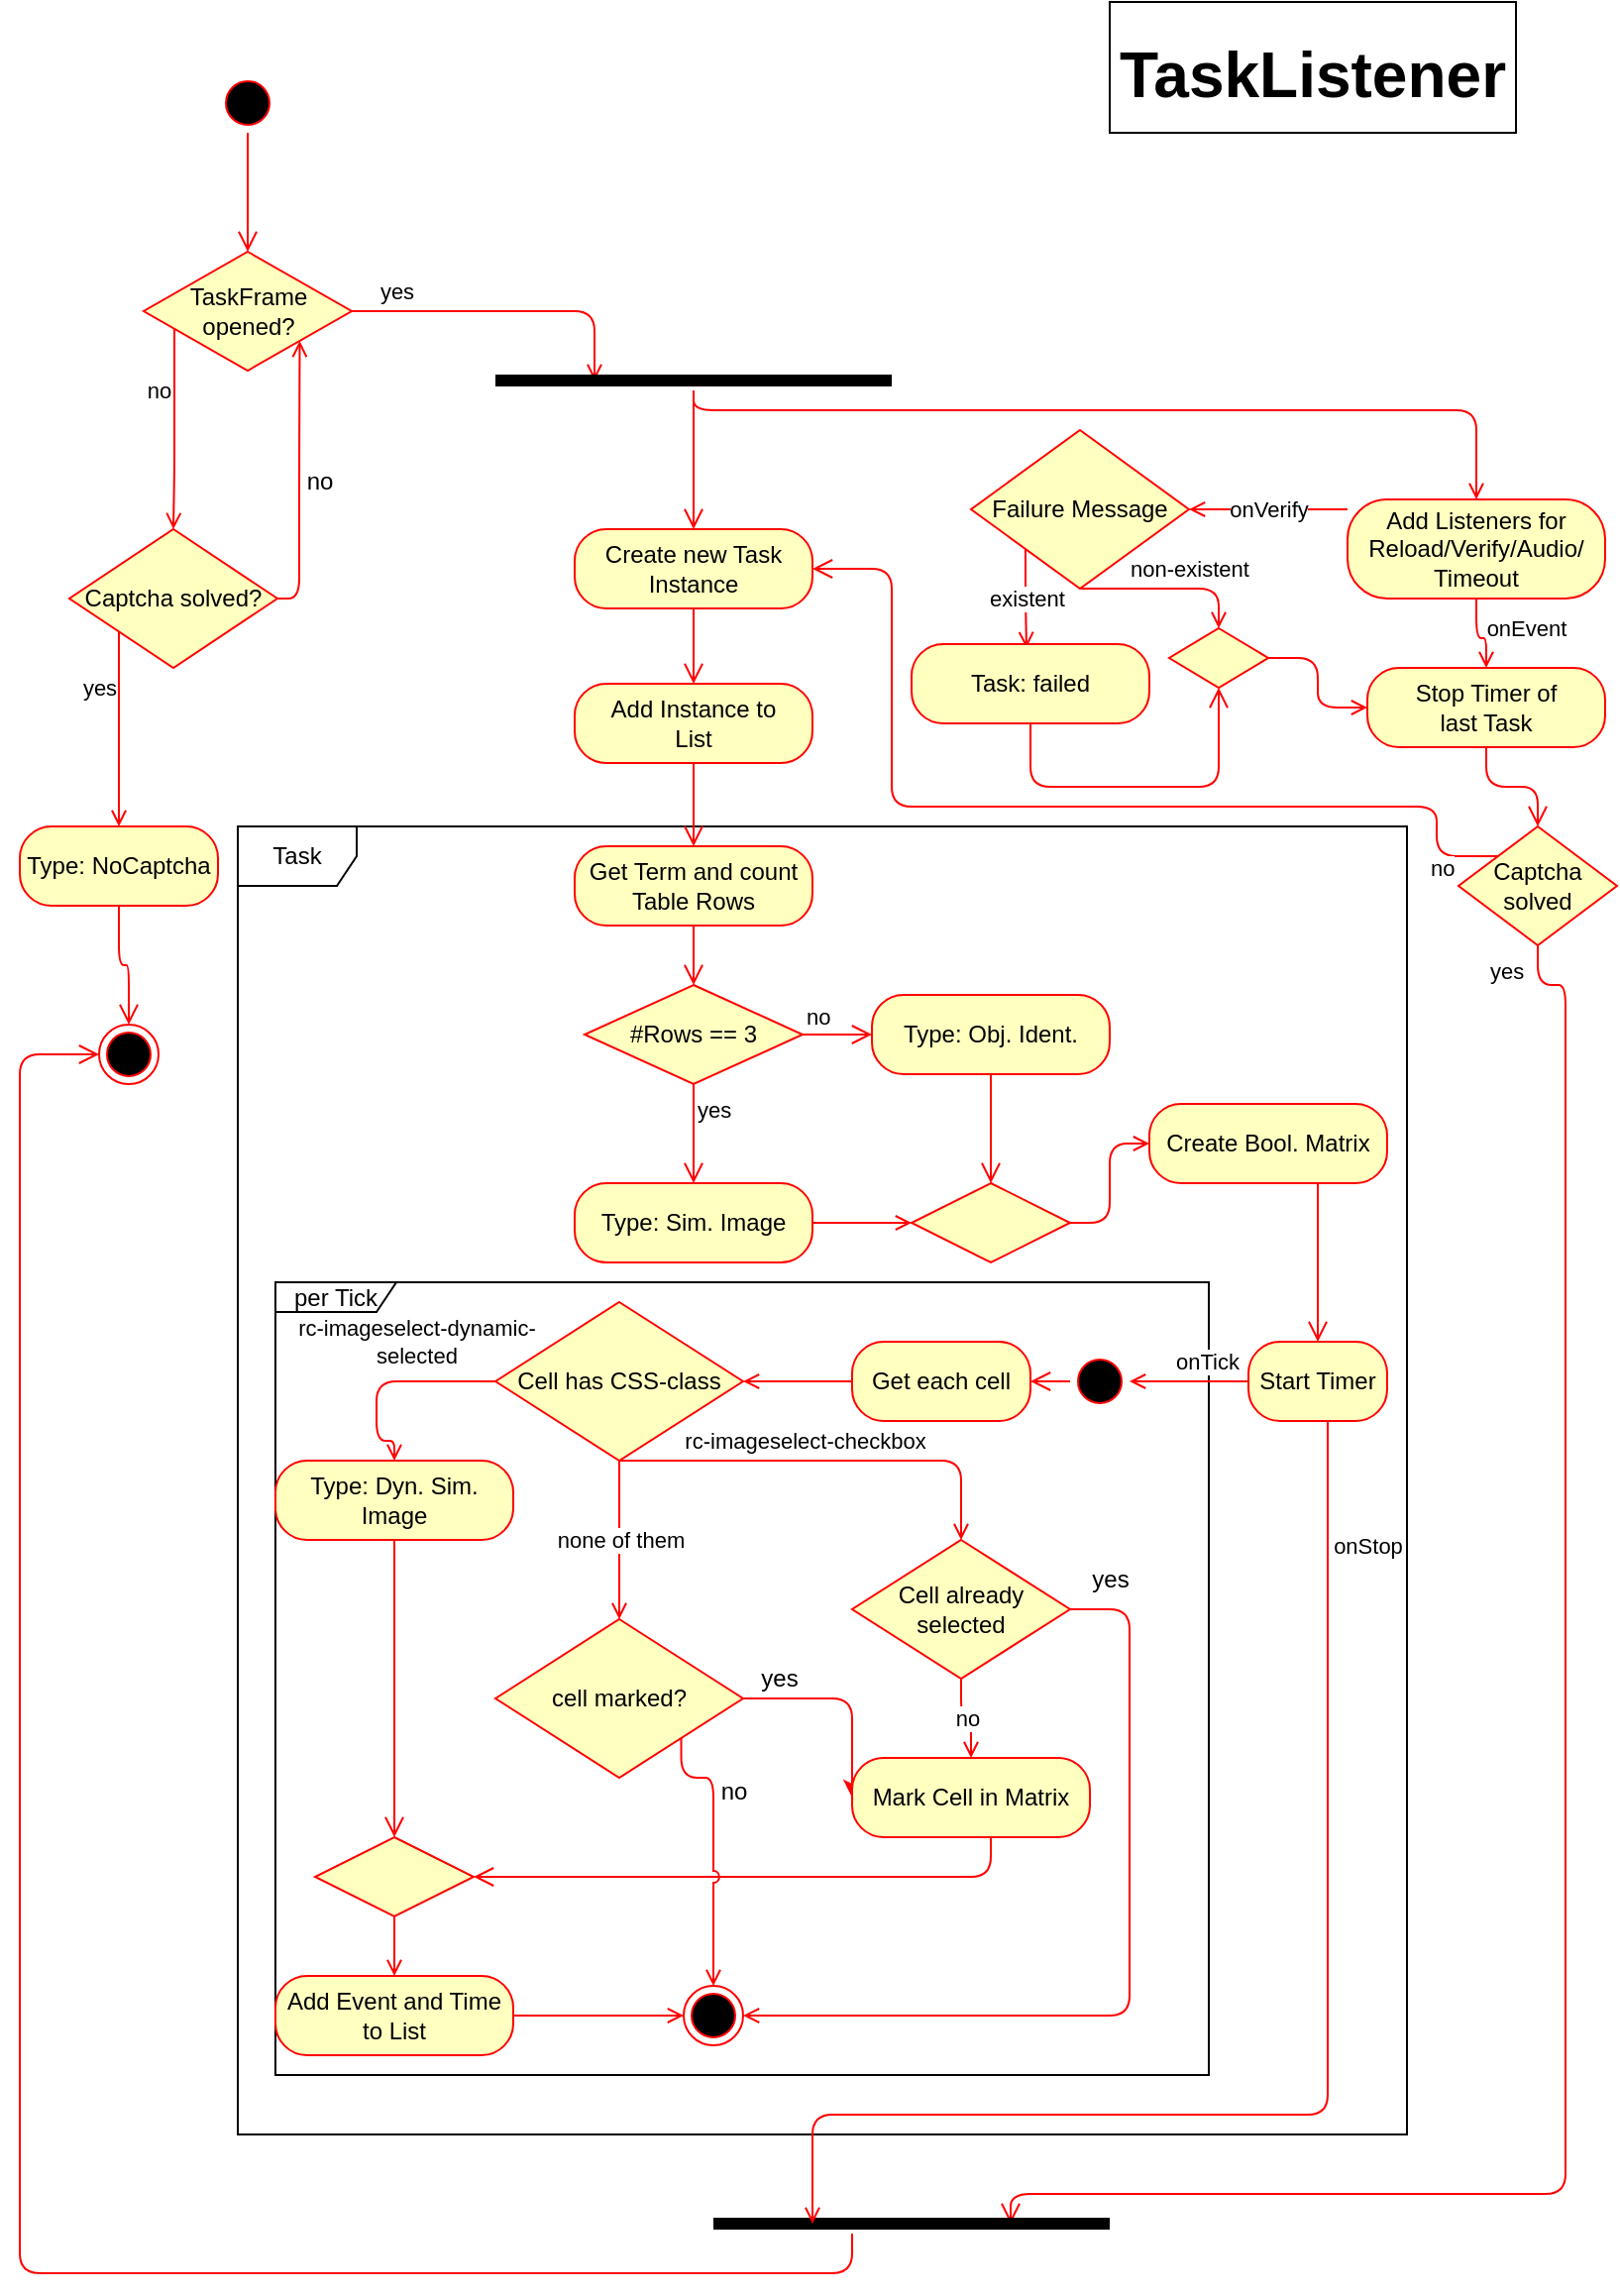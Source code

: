 <mxfile version="13.0.1" type="device"><diagram id="C5RBs43oDa-KdzZeNtuy" name="Page-1"><mxGraphModel dx="862" dy="509" grid="1" gridSize="10" guides="1" tooltips="1" connect="1" arrows="1" fold="1" page="1" pageScale="1" pageWidth="827" pageHeight="1169" math="0" shadow="0"><root><mxCell id="WIyWlLk6GJQsqaUBKTNV-0"/><mxCell id="WIyWlLk6GJQsqaUBKTNV-1" parent="WIyWlLk6GJQsqaUBKTNV-0"/><mxCell id="_MNQHU16KhwOSAVHGMOq-171" value="Task" style="shape=umlFrame;whiteSpace=wrap;html=1;" parent="WIyWlLk6GJQsqaUBKTNV-1" vertex="1"><mxGeometry x="130" y="420" width="590" height="660" as="geometry"/></mxCell><mxCell id="_MNQHU16KhwOSAVHGMOq-159" value="per Tick" style="shape=umlFrame;whiteSpace=wrap;html=1;width=61;height=15;" parent="WIyWlLk6GJQsqaUBKTNV-1" vertex="1"><mxGeometry x="149" y="650" width="471" height="400" as="geometry"/></mxCell><mxCell id="_MNQHU16KhwOSAVHGMOq-0" value="" style="ellipse;html=1;shape=startState;fillColor=#000000;strokeColor=#ff0000;" parent="WIyWlLk6GJQsqaUBKTNV-1" vertex="1"><mxGeometry x="120" y="40" width="30" height="30" as="geometry"/></mxCell><mxCell id="_MNQHU16KhwOSAVHGMOq-1" value="" style="edgeStyle=orthogonalEdgeStyle;html=1;verticalAlign=bottom;endArrow=open;endSize=8;strokeColor=#ff0000;" parent="WIyWlLk6GJQsqaUBKTNV-1" source="_MNQHU16KhwOSAVHGMOq-0" edge="1"><mxGeometry relative="1" as="geometry"><mxPoint x="135" y="130" as="targetPoint"/></mxGeometry></mxCell><mxCell id="_MNQHU16KhwOSAVHGMOq-42" value="yes" style="edgeStyle=orthogonalEdgeStyle;rounded=1;orthogonalLoop=1;jettySize=auto;html=1;strokeColor=#FF0000;entryX=0.25;entryY=0.5;entryDx=0;entryDy=0;entryPerimeter=0;endArrow=open;endFill=0;" parent="WIyWlLk6GJQsqaUBKTNV-1" source="_MNQHU16KhwOSAVHGMOq-6" target="_MNQHU16KhwOSAVHGMOq-62" edge="1"><mxGeometry x="-0.713" y="10" relative="1" as="geometry"><mxPoint x="267.5" y="160" as="targetPoint"/><Array as="points"><mxPoint x="310" y="160"/></Array><mxPoint as="offset"/></mxGeometry></mxCell><mxCell id="_MNQHU16KhwOSAVHGMOq-45" value="no" style="edgeStyle=orthogonalEdgeStyle;rounded=1;orthogonalLoop=1;jettySize=auto;html=1;strokeColor=#FF0000;entryX=0.5;entryY=0;entryDx=0;entryDy=0;endArrow=open;endFill=0;" parent="WIyWlLk6GJQsqaUBKTNV-1" source="_MNQHU16KhwOSAVHGMOq-6" target="_MNQHU16KhwOSAVHGMOq-44" edge="1"><mxGeometry x="0.408" y="-41" relative="1" as="geometry"><Array as="points"><mxPoint x="98" y="240"/><mxPoint x="98" y="240"/></Array><mxPoint x="33" y="-40" as="offset"/></mxGeometry></mxCell><mxCell id="_MNQHU16KhwOSAVHGMOq-6" value="TaskFrame&lt;br&gt;opened?" style="rhombus;whiteSpace=wrap;html=1;fillColor=#ffffc0;strokeColor=#ff0000;" parent="WIyWlLk6GJQsqaUBKTNV-1" vertex="1"><mxGeometry x="82.5" y="130" width="105" height="60" as="geometry"/></mxCell><mxCell id="_MNQHU16KhwOSAVHGMOq-48" value="yes" style="edgeStyle=orthogonalEdgeStyle;rounded=1;orthogonalLoop=1;jettySize=auto;html=1;strokeColor=#FF0000;entryX=0.5;entryY=0;entryDx=0;entryDy=0;endArrow=open;endFill=0;" parent="WIyWlLk6GJQsqaUBKTNV-1" source="_MNQHU16KhwOSAVHGMOq-44" target="_MNQHU16KhwOSAVHGMOq-52" edge="1"><mxGeometry x="-0.424" y="-10" relative="1" as="geometry"><mxPoint x="135" y="420" as="targetPoint"/><Array as="points"><mxPoint x="70" y="410"/><mxPoint x="70" y="410"/></Array><mxPoint as="offset"/></mxGeometry></mxCell><mxCell id="_MNQHU16KhwOSAVHGMOq-50" value="&lt;font style=&quot;font-size: 12px&quot;&gt;no&lt;/font&gt;" style="edgeStyle=orthogonalEdgeStyle;rounded=1;orthogonalLoop=1;jettySize=auto;html=1;strokeColor=#FF0000;entryX=1;entryY=1;entryDx=0;entryDy=0;endArrow=open;endFill=0;" parent="WIyWlLk6GJQsqaUBKTNV-1" source="_MNQHU16KhwOSAVHGMOq-44" target="_MNQHU16KhwOSAVHGMOq-6" edge="1"><mxGeometry x="-0.003" y="-10" relative="1" as="geometry"><mxPoint x="267.5" y="305" as="targetPoint"/><Array as="points"><mxPoint x="161" y="240"/><mxPoint x="161" y="240"/></Array><mxPoint as="offset"/></mxGeometry></mxCell><mxCell id="_MNQHU16KhwOSAVHGMOq-44" value="Captcha solved?" style="rhombus;whiteSpace=wrap;html=1;fillColor=#ffffc0;strokeColor=#ff0000;" parent="WIyWlLk6GJQsqaUBKTNV-1" vertex="1"><mxGeometry x="45" y="270" width="105" height="70" as="geometry"/></mxCell><mxCell id="_MNQHU16KhwOSAVHGMOq-52" value="Type: NoCaptcha" style="rounded=1;whiteSpace=wrap;html=1;arcSize=40;fontColor=#000000;fillColor=#ffffc0;strokeColor=#ff0000;" parent="WIyWlLk6GJQsqaUBKTNV-1" vertex="1"><mxGeometry x="20" y="420" width="100" height="40" as="geometry"/></mxCell><mxCell id="_MNQHU16KhwOSAVHGMOq-53" value="" style="edgeStyle=orthogonalEdgeStyle;html=1;verticalAlign=bottom;endArrow=open;endSize=8;strokeColor=#ff0000;entryX=0.5;entryY=0;entryDx=0;entryDy=0;exitX=0.5;exitY=1;exitDx=0;exitDy=0;" parent="WIyWlLk6GJQsqaUBKTNV-1" source="_MNQHU16KhwOSAVHGMOq-52" target="_MNQHU16KhwOSAVHGMOq-54" edge="1"><mxGeometry relative="1" as="geometry"><mxPoint x="139" y="520" as="targetPoint"/><Array as="points"><mxPoint x="70" y="490"/><mxPoint x="75" y="490"/></Array></mxGeometry></mxCell><mxCell id="_MNQHU16KhwOSAVHGMOq-54" value="" style="ellipse;html=1;shape=endState;fillColor=#000000;strokeColor=#ff0000;" parent="WIyWlLk6GJQsqaUBKTNV-1" vertex="1"><mxGeometry x="60" y="520" width="30" height="30" as="geometry"/></mxCell><mxCell id="_MNQHU16KhwOSAVHGMOq-55" value="Create new Task&lt;br&gt;Instance" style="rounded=1;whiteSpace=wrap;html=1;arcSize=40;fontColor=#000000;fillColor=#ffffc0;strokeColor=#ff0000;" parent="WIyWlLk6GJQsqaUBKTNV-1" vertex="1"><mxGeometry x="300" y="270" width="120" height="40" as="geometry"/></mxCell><mxCell id="_MNQHU16KhwOSAVHGMOq-56" value="" style="edgeStyle=orthogonalEdgeStyle;html=1;verticalAlign=bottom;endArrow=open;endSize=8;strokeColor=#ff0000;entryX=0.5;entryY=0;entryDx=0;entryDy=0;" parent="WIyWlLk6GJQsqaUBKTNV-1" source="_MNQHU16KhwOSAVHGMOq-55" target="_MNQHU16KhwOSAVHGMOq-57" edge="1"><mxGeometry relative="1" as="geometry"><mxPoint x="440" y="330" as="targetPoint"/></mxGeometry></mxCell><mxCell id="_MNQHU16KhwOSAVHGMOq-57" value="Add Instance to&lt;br&gt;List" style="rounded=1;whiteSpace=wrap;html=1;arcSize=40;fontColor=#000000;fillColor=#ffffc0;strokeColor=#ff0000;" parent="WIyWlLk6GJQsqaUBKTNV-1" vertex="1"><mxGeometry x="300" y="348" width="120" height="40" as="geometry"/></mxCell><mxCell id="_MNQHU16KhwOSAVHGMOq-58" value="" style="edgeStyle=orthogonalEdgeStyle;html=1;verticalAlign=bottom;endArrow=open;endSize=8;strokeColor=#ff0000;entryX=0.5;entryY=0;entryDx=0;entryDy=0;" parent="WIyWlLk6GJQsqaUBKTNV-1" source="_MNQHU16KhwOSAVHGMOq-57" target="_MNQHU16KhwOSAVHGMOq-80" edge="1"><mxGeometry relative="1" as="geometry"><mxPoint x="360" y="430" as="targetPoint"/></mxGeometry></mxCell><mxCell id="_MNQHU16KhwOSAVHGMOq-64" value="" style="edgeStyle=orthogonalEdgeStyle;rounded=1;orthogonalLoop=1;jettySize=auto;html=1;strokeColor=#FF0000;entryX=0.5;entryY=0;entryDx=0;entryDy=0;endArrow=open;endFill=0;" parent="WIyWlLk6GJQsqaUBKTNV-1" source="_MNQHU16KhwOSAVHGMOq-62" target="_MNQHU16KhwOSAVHGMOq-65" edge="1"><mxGeometry relative="1" as="geometry"><mxPoint x="460" y="250" as="targetPoint"/><Array as="points"><mxPoint x="360" y="210"/><mxPoint x="755" y="210"/></Array></mxGeometry></mxCell><mxCell id="_MNQHU16KhwOSAVHGMOq-62" value="" style="shape=line;html=1;strokeWidth=6;strokeColor=#000000;" parent="WIyWlLk6GJQsqaUBKTNV-1" vertex="1"><mxGeometry x="260" y="190" width="200" height="10" as="geometry"/></mxCell><mxCell id="_MNQHU16KhwOSAVHGMOq-63" value="" style="edgeStyle=orthogonalEdgeStyle;html=1;verticalAlign=bottom;endArrow=open;endSize=8;strokeColor=#ff0000;entryX=0.5;entryY=0;entryDx=0;entryDy=0;endFill=0;" parent="WIyWlLk6GJQsqaUBKTNV-1" source="_MNQHU16KhwOSAVHGMOq-62" target="_MNQHU16KhwOSAVHGMOq-55" edge="1"><mxGeometry relative="1" as="geometry"><mxPoint x="360" y="240" as="targetPoint"/><Array as="points"><mxPoint x="360" y="270"/></Array></mxGeometry></mxCell><mxCell id="_MNQHU16KhwOSAVHGMOq-100" value="onVerify" style="edgeStyle=orthogonalEdgeStyle;rounded=1;orthogonalLoop=1;jettySize=auto;html=1;strokeColor=#FF0000;endArrow=open;endFill=0;" parent="WIyWlLk6GJQsqaUBKTNV-1" edge="1"><mxGeometry relative="1" as="geometry"><mxPoint x="690.0" y="260" as="sourcePoint"/><mxPoint x="610.0" y="260" as="targetPoint"/></mxGeometry></mxCell><mxCell id="_MNQHU16KhwOSAVHGMOq-170" value="onEvent" style="edgeStyle=orthogonalEdgeStyle;rounded=1;orthogonalLoop=1;jettySize=auto;html=1;strokeColor=#FF0000;entryX=0.5;entryY=0;entryDx=0;entryDy=0;endArrow=open;endFill=0;" parent="WIyWlLk6GJQsqaUBKTNV-1" source="_MNQHU16KhwOSAVHGMOq-65" target="_MNQHU16KhwOSAVHGMOq-71" edge="1"><mxGeometry x="0.251" y="21" relative="1" as="geometry"><mxPoint x="755.0" y="385" as="targetPoint"/><mxPoint x="-1" y="-5" as="offset"/></mxGeometry></mxCell><mxCell id="_MNQHU16KhwOSAVHGMOq-65" value="Add Listeners for&lt;br&gt;Reload/Verify/Audio/&lt;br&gt;Timeout" style="rounded=1;whiteSpace=wrap;html=1;arcSize=40;fontColor=#000000;fillColor=#ffffc0;strokeColor=#ff0000;" parent="WIyWlLk6GJQsqaUBKTNV-1" vertex="1"><mxGeometry x="690" y="255" width="130" height="50" as="geometry"/></mxCell><mxCell id="_MNQHU16KhwOSAVHGMOq-71" value="Stop Timer of&lt;br&gt;last Task" style="rounded=1;whiteSpace=wrap;html=1;arcSize=40;fontColor=#000000;fillColor=#ffffc0;strokeColor=#ff0000;" parent="WIyWlLk6GJQsqaUBKTNV-1" vertex="1"><mxGeometry x="700" y="340" width="120" height="40" as="geometry"/></mxCell><mxCell id="_MNQHU16KhwOSAVHGMOq-72" value="" style="edgeStyle=orthogonalEdgeStyle;html=1;verticalAlign=bottom;endArrow=open;endSize=8;strokeColor=#ff0000;entryX=0.5;entryY=0;entryDx=0;entryDy=0;" parent="WIyWlLk6GJQsqaUBKTNV-1" source="_MNQHU16KhwOSAVHGMOq-71" target="_MNQHU16KhwOSAVHGMOq-75" edge="1"><mxGeometry relative="1" as="geometry"><mxPoint x="755" y="413" as="targetPoint"/></mxGeometry></mxCell><mxCell id="_MNQHU16KhwOSAVHGMOq-75" value="Captcha &lt;br&gt;solved" style="rhombus;whiteSpace=wrap;html=1;fillColor=#ffffc0;strokeColor=#ff0000;" parent="WIyWlLk6GJQsqaUBKTNV-1" vertex="1"><mxGeometry x="746" y="420" width="80" height="60" as="geometry"/></mxCell><mxCell id="_MNQHU16KhwOSAVHGMOq-76" value="no" style="edgeStyle=orthogonalEdgeStyle;html=1;align=left;verticalAlign=bottom;endArrow=open;endSize=8;strokeColor=#ff0000;exitX=0;exitY=0;exitDx=0;exitDy=0;entryX=1;entryY=0.5;entryDx=0;entryDy=0;" parent="WIyWlLk6GJQsqaUBKTNV-1" source="_MNQHU16KhwOSAVHGMOq-75" target="_MNQHU16KhwOSAVHGMOq-55" edge="1"><mxGeometry x="-0.874" y="16" relative="1" as="geometry"><mxPoint x="720" y="470" as="targetPoint"/><Array as="points"><mxPoint x="735" y="410"/><mxPoint x="460" y="410"/><mxPoint x="460" y="290"/></Array><mxPoint x="11" y="15" as="offset"/></mxGeometry></mxCell><mxCell id="_MNQHU16KhwOSAVHGMOq-77" value="yes" style="edgeStyle=orthogonalEdgeStyle;html=1;align=left;verticalAlign=top;endArrow=open;endSize=8;strokeColor=#ff0000;entryX=0.75;entryY=0.5;entryDx=0;entryDy=0;entryPerimeter=0;exitX=0.5;exitY=1;exitDx=0;exitDy=0;" parent="WIyWlLk6GJQsqaUBKTNV-1" source="_MNQHU16KhwOSAVHGMOq-75" target="_MNQHU16KhwOSAVHGMOq-78" edge="1"><mxGeometry x="-0.957" y="33" relative="1" as="geometry"><mxPoint x="410" y="560" as="targetPoint"/><Array as="points"><mxPoint x="786" y="500"/><mxPoint x="800" y="500"/><mxPoint x="800" y="1110"/><mxPoint x="520" y="1110"/></Array><mxPoint x="-26" y="13" as="offset"/></mxGeometry></mxCell><mxCell id="_MNQHU16KhwOSAVHGMOq-78" value="" style="shape=line;html=1;strokeWidth=6;strokeColor=#000000;" parent="WIyWlLk6GJQsqaUBKTNV-1" vertex="1"><mxGeometry x="370" y="1120" width="200" height="10" as="geometry"/></mxCell><mxCell id="_MNQHU16KhwOSAVHGMOq-79" value="" style="edgeStyle=orthogonalEdgeStyle;html=1;verticalAlign=bottom;endArrow=open;endSize=8;strokeColor=#ff0000;entryX=0;entryY=0.5;entryDx=0;entryDy=0;" parent="WIyWlLk6GJQsqaUBKTNV-1" source="_MNQHU16KhwOSAVHGMOq-78" target="_MNQHU16KhwOSAVHGMOq-54" edge="1"><mxGeometry relative="1" as="geometry"><mxPoint x="139" y="630" as="targetPoint"/><Array as="points"><mxPoint x="440" y="1150"/><mxPoint x="20" y="1150"/><mxPoint x="20" y="535"/></Array></mxGeometry></mxCell><mxCell id="_MNQHU16KhwOSAVHGMOq-80" value="Get Term and count&lt;br&gt;Table Rows" style="rounded=1;whiteSpace=wrap;html=1;arcSize=40;fontColor=#000000;fillColor=#ffffc0;strokeColor=#ff0000;" parent="WIyWlLk6GJQsqaUBKTNV-1" vertex="1"><mxGeometry x="300" y="430" width="120" height="40" as="geometry"/></mxCell><mxCell id="_MNQHU16KhwOSAVHGMOq-81" value="" style="edgeStyle=orthogonalEdgeStyle;html=1;verticalAlign=bottom;endArrow=open;endSize=8;strokeColor=#ff0000;entryX=0.5;entryY=0;entryDx=0;entryDy=0;" parent="WIyWlLk6GJQsqaUBKTNV-1" source="_MNQHU16KhwOSAVHGMOq-80" target="_MNQHU16KhwOSAVHGMOq-82" edge="1"><mxGeometry relative="1" as="geometry"><mxPoint x="360" y="510" as="targetPoint"/></mxGeometry></mxCell><mxCell id="_MNQHU16KhwOSAVHGMOq-82" value="#Rows == 3" style="rhombus;whiteSpace=wrap;html=1;fillColor=#ffffc0;strokeColor=#ff0000;" parent="WIyWlLk6GJQsqaUBKTNV-1" vertex="1"><mxGeometry x="305" y="500" width="110" height="50" as="geometry"/></mxCell><mxCell id="_MNQHU16KhwOSAVHGMOq-83" value="no" style="edgeStyle=orthogonalEdgeStyle;html=1;align=left;verticalAlign=bottom;endArrow=open;endSize=8;strokeColor=#ff0000;entryX=0;entryY=0.5;entryDx=0;entryDy=0;" parent="WIyWlLk6GJQsqaUBKTNV-1" source="_MNQHU16KhwOSAVHGMOq-82" target="_MNQHU16KhwOSAVHGMOq-87" edge="1"><mxGeometry x="-1" relative="1" as="geometry"><mxPoint x="500" y="520" as="targetPoint"/></mxGeometry></mxCell><mxCell id="_MNQHU16KhwOSAVHGMOq-84" value="yes" style="edgeStyle=orthogonalEdgeStyle;html=1;align=left;verticalAlign=top;endArrow=open;endSize=8;strokeColor=#ff0000;entryX=0.5;entryY=0;entryDx=0;entryDy=0;" parent="WIyWlLk6GJQsqaUBKTNV-1" source="_MNQHU16KhwOSAVHGMOq-82" target="_MNQHU16KhwOSAVHGMOq-89" edge="1"><mxGeometry x="-1" relative="1" as="geometry"><mxPoint x="360" y="600" as="targetPoint"/></mxGeometry></mxCell><mxCell id="_MNQHU16KhwOSAVHGMOq-87" value="Type: Obj. Ident." style="rounded=1;whiteSpace=wrap;html=1;arcSize=40;fontColor=#000000;fillColor=#ffffc0;strokeColor=#ff0000;" parent="WIyWlLk6GJQsqaUBKTNV-1" vertex="1"><mxGeometry x="450" y="505" width="120" height="40" as="geometry"/></mxCell><mxCell id="_MNQHU16KhwOSAVHGMOq-88" value="" style="edgeStyle=orthogonalEdgeStyle;html=1;verticalAlign=bottom;endArrow=open;endSize=8;strokeColor=#ff0000;entryX=0.5;entryY=0;entryDx=0;entryDy=0;" parent="WIyWlLk6GJQsqaUBKTNV-1" source="_MNQHU16KhwOSAVHGMOq-87" target="_MNQHU16KhwOSAVHGMOq-91" edge="1"><mxGeometry relative="1" as="geometry"><mxPoint x="510" y="570" as="targetPoint"/></mxGeometry></mxCell><mxCell id="_MNQHU16KhwOSAVHGMOq-94" value="" style="edgeStyle=orthogonalEdgeStyle;rounded=1;orthogonalLoop=1;jettySize=auto;html=1;strokeColor=#FF0000;endArrow=open;endFill=0;" parent="WIyWlLk6GJQsqaUBKTNV-1" source="_MNQHU16KhwOSAVHGMOq-89" target="_MNQHU16KhwOSAVHGMOq-91" edge="1"><mxGeometry relative="1" as="geometry"/></mxCell><mxCell id="_MNQHU16KhwOSAVHGMOq-89" value="Type: Sim. Image" style="rounded=1;whiteSpace=wrap;html=1;arcSize=40;fontColor=#000000;fillColor=#ffffc0;strokeColor=#ff0000;" parent="WIyWlLk6GJQsqaUBKTNV-1" vertex="1"><mxGeometry x="300" y="600" width="120" height="40" as="geometry"/></mxCell><mxCell id="_MNQHU16KhwOSAVHGMOq-98" value="" style="edgeStyle=orthogonalEdgeStyle;rounded=1;orthogonalLoop=1;jettySize=auto;html=1;strokeColor=#FF0000;entryX=0;entryY=0.5;entryDx=0;entryDy=0;endArrow=open;endFill=0;" parent="WIyWlLk6GJQsqaUBKTNV-1" source="_MNQHU16KhwOSAVHGMOq-91" target="_MNQHU16KhwOSAVHGMOq-154" edge="1"><mxGeometry relative="1" as="geometry"><mxPoint x="510.0" y="720.0" as="targetPoint"/></mxGeometry></mxCell><mxCell id="_MNQHU16KhwOSAVHGMOq-91" value="" style="rhombus;whiteSpace=wrap;html=1;fillColor=#ffffc0;strokeColor=#ff0000;" parent="WIyWlLk6GJQsqaUBKTNV-1" vertex="1"><mxGeometry x="470" y="600" width="80" height="40" as="geometry"/></mxCell><mxCell id="_MNQHU16KhwOSAVHGMOq-115" value="onStop" style="edgeStyle=orthogonalEdgeStyle;rounded=1;orthogonalLoop=1;jettySize=auto;html=1;strokeColor=#FF0000;entryX=0.25;entryY=0.5;entryDx=0;entryDy=0;entryPerimeter=0;endArrow=open;endFill=0;" parent="WIyWlLk6GJQsqaUBKTNV-1" source="_MNQHU16KhwOSAVHGMOq-95" target="_MNQHU16KhwOSAVHGMOq-78" edge="1"><mxGeometry x="-0.809" y="20" relative="1" as="geometry"><mxPoint x="550.0" y="800.0" as="targetPoint"/><Array as="points"><mxPoint x="680" y="1070"/><mxPoint x="420" y="1070"/></Array><mxPoint y="-1" as="offset"/></mxGeometry></mxCell><mxCell id="_MNQHU16KhwOSAVHGMOq-117" value="onTick" style="edgeStyle=orthogonalEdgeStyle;rounded=1;orthogonalLoop=1;jettySize=auto;html=1;strokeColor=#FF0000;entryX=1;entryY=0.5;entryDx=0;entryDy=0;endArrow=open;endFill=0;" parent="WIyWlLk6GJQsqaUBKTNV-1" source="_MNQHU16KhwOSAVHGMOq-95" target="_MNQHU16KhwOSAVHGMOq-161" edge="1"><mxGeometry x="-0.25" y="-10" relative="1" as="geometry"><mxPoint x="570" y="700" as="targetPoint"/><Array as="points"><mxPoint x="580" y="700"/></Array><mxPoint x="1" as="offset"/></mxGeometry></mxCell><mxCell id="_MNQHU16KhwOSAVHGMOq-95" value="Start Timer" style="rounded=1;whiteSpace=wrap;html=1;arcSize=40;fontColor=#000000;fillColor=#ffffc0;strokeColor=#ff0000;" parent="WIyWlLk6GJQsqaUBKTNV-1" vertex="1"><mxGeometry x="640" y="680" width="70" height="40" as="geometry"/></mxCell><mxCell id="_MNQHU16KhwOSAVHGMOq-121" value="" style="edgeStyle=orthogonalEdgeStyle;rounded=1;orthogonalLoop=1;jettySize=auto;html=1;strokeColor=#FF0000;endArrow=open;endFill=0;" parent="WIyWlLk6GJQsqaUBKTNV-1" source="_MNQHU16KhwOSAVHGMOq-116" target="_MNQHU16KhwOSAVHGMOq-118" edge="1"><mxGeometry relative="1" as="geometry"/></mxCell><mxCell id="_MNQHU16KhwOSAVHGMOq-116" value="Get each cell" style="rounded=1;whiteSpace=wrap;html=1;arcSize=40;fontColor=#000000;fillColor=#ffffc0;strokeColor=#ff0000;" parent="WIyWlLk6GJQsqaUBKTNV-1" vertex="1"><mxGeometry x="440" y="680" width="90" height="40" as="geometry"/></mxCell><mxCell id="_MNQHU16KhwOSAVHGMOq-105" value="existent" style="edgeStyle=orthogonalEdgeStyle;rounded=1;orthogonalLoop=1;jettySize=auto;html=1;strokeColor=#FF0000;exitX=0;exitY=1;exitDx=0;exitDy=0;endArrow=open;endFill=0;" parent="WIyWlLk6GJQsqaUBKTNV-1" source="_MNQHU16KhwOSAVHGMOq-101" edge="1"><mxGeometry relative="1" as="geometry"><mxPoint x="528" y="330" as="targetPoint"/><Array as="points"><mxPoint x="528" y="305"/><mxPoint x="528" y="305"/></Array></mxGeometry></mxCell><mxCell id="_MNQHU16KhwOSAVHGMOq-110" value="non-existent" style="edgeStyle=orthogonalEdgeStyle;rounded=1;orthogonalLoop=1;jettySize=auto;html=1;strokeColor=#FF0000;entryX=0.5;entryY=0;entryDx=0;entryDy=0;endArrow=open;endFill=0;" parent="WIyWlLk6GJQsqaUBKTNV-1" source="_MNQHU16KhwOSAVHGMOq-101" target="_MNQHU16KhwOSAVHGMOq-108" edge="1"><mxGeometry x="0.222" y="10" relative="1" as="geometry"><mxPoint x="555.0" y="380" as="targetPoint"/><Array as="points"><mxPoint x="625" y="300"/></Array><mxPoint as="offset"/></mxGeometry></mxCell><mxCell id="_MNQHU16KhwOSAVHGMOq-101" value="Failure Message" style="rhombus;whiteSpace=wrap;html=1;fillColor=#ffffc0;strokeColor=#ff0000;" parent="WIyWlLk6GJQsqaUBKTNV-1" vertex="1"><mxGeometry x="500" y="220" width="110" height="80" as="geometry"/></mxCell><mxCell id="_MNQHU16KhwOSAVHGMOq-106" value="Task: failed" style="rounded=1;whiteSpace=wrap;html=1;arcSize=40;fontColor=#000000;fillColor=#ffffc0;strokeColor=#ff0000;" parent="WIyWlLk6GJQsqaUBKTNV-1" vertex="1"><mxGeometry x="470" y="328" width="120" height="40" as="geometry"/></mxCell><mxCell id="_MNQHU16KhwOSAVHGMOq-107" value="" style="edgeStyle=orthogonalEdgeStyle;html=1;verticalAlign=bottom;endArrow=open;endSize=8;strokeColor=#ff0000;entryX=0.5;entryY=1;entryDx=0;entryDy=0;" parent="WIyWlLk6GJQsqaUBKTNV-1" source="_MNQHU16KhwOSAVHGMOq-106" target="_MNQHU16KhwOSAVHGMOq-108" edge="1"><mxGeometry relative="1" as="geometry"><mxPoint x="550" y="440" as="targetPoint"/><Array as="points"><mxPoint x="530" y="400"/><mxPoint x="625" y="400"/></Array></mxGeometry></mxCell><mxCell id="_MNQHU16KhwOSAVHGMOq-113" value="" style="edgeStyle=orthogonalEdgeStyle;rounded=1;orthogonalLoop=1;jettySize=auto;html=1;strokeColor=#FF0000;endArrow=open;endFill=0;" parent="WIyWlLk6GJQsqaUBKTNV-1" source="_MNQHU16KhwOSAVHGMOq-108" target="_MNQHU16KhwOSAVHGMOq-71" edge="1"><mxGeometry relative="1" as="geometry"/></mxCell><mxCell id="_MNQHU16KhwOSAVHGMOq-108" value="" style="rhombus;whiteSpace=wrap;html=1;fillColor=#ffffc0;strokeColor=#ff0000;" parent="WIyWlLk6GJQsqaUBKTNV-1" vertex="1"><mxGeometry x="600" y="320" width="50" height="30" as="geometry"/></mxCell><mxCell id="_MNQHU16KhwOSAVHGMOq-123" value="rc-imageselect-checkbox" style="edgeStyle=orthogonalEdgeStyle;rounded=1;orthogonalLoop=1;jettySize=auto;html=1;strokeColor=#FF0000;entryX=0.5;entryY=0;entryDx=0;entryDy=0;endArrow=open;endFill=0;" parent="WIyWlLk6GJQsqaUBKTNV-1" source="_MNQHU16KhwOSAVHGMOq-118" target="_MNQHU16KhwOSAVHGMOq-128" edge="1"><mxGeometry x="-0.124" y="10" relative="1" as="geometry"><mxPoint x="350" y="780" as="targetPoint"/><Array as="points"><mxPoint x="495" y="740"/></Array><mxPoint as="offset"/></mxGeometry></mxCell><mxCell id="_MNQHU16KhwOSAVHGMOq-127" value="rc-imageselect-dynamic-&lt;br&gt;selected" style="edgeStyle=orthogonalEdgeStyle;rounded=1;orthogonalLoop=1;jettySize=auto;html=1;strokeColor=#FF0000;entryX=0.5;entryY=0;entryDx=0;entryDy=0;endArrow=open;endFill=0;" parent="WIyWlLk6GJQsqaUBKTNV-1" source="_MNQHU16KhwOSAVHGMOq-118" target="_MNQHU16KhwOSAVHGMOq-135" edge="1"><mxGeometry x="-0.266" y="-20" relative="1" as="geometry"><mxPoint x="180" y="700.0" as="targetPoint"/><Array as="points"><mxPoint x="200" y="700"/><mxPoint x="200" y="730"/><mxPoint x="209" y="730"/></Array><mxPoint as="offset"/></mxGeometry></mxCell><mxCell id="_MNQHU16KhwOSAVHGMOq-134" value="none of them" style="edgeStyle=orthogonalEdgeStyle;rounded=1;orthogonalLoop=1;jettySize=auto;html=1;strokeColor=#FF0000;endArrow=open;endFill=0;" parent="WIyWlLk6GJQsqaUBKTNV-1" source="_MNQHU16KhwOSAVHGMOq-118" target="_MNQHU16KhwOSAVHGMOq-133" edge="1"><mxGeometry relative="1" as="geometry"/></mxCell><mxCell id="_MNQHU16KhwOSAVHGMOq-118" value="Cell has CSS-class" style="rhombus;whiteSpace=wrap;html=1;fillColor=#ffffc0;strokeColor=#ff0000;" parent="WIyWlLk6GJQsqaUBKTNV-1" vertex="1"><mxGeometry x="260" y="660" width="125" height="80" as="geometry"/></mxCell><mxCell id="_MNQHU16KhwOSAVHGMOq-144" value="" style="edgeStyle=orthogonalEdgeStyle;rounded=1;orthogonalLoop=1;jettySize=auto;html=1;strokeColor=#FF0000;entryX=0;entryY=0.5;entryDx=0;entryDy=0;" parent="WIyWlLk6GJQsqaUBKTNV-1" source="_MNQHU16KhwOSAVHGMOq-133" target="_MNQHU16KhwOSAVHGMOq-139" edge="1"><mxGeometry relative="1" as="geometry"><mxPoint x="465.0" y="860.0" as="targetPoint"/><Array as="points"><mxPoint x="440" y="860"/><mxPoint x="440" y="910"/></Array></mxGeometry></mxCell><mxCell id="_MNQHU16KhwOSAVHGMOq-153" value="yes" style="text;html=1;align=center;verticalAlign=middle;resizable=0;points=[];labelBackgroundColor=#ffffff;" parent="_MNQHU16KhwOSAVHGMOq-144" vertex="1" connectable="0"><mxGeometry x="-0.369" y="-5" relative="1" as="geometry"><mxPoint x="-15.5" y="-14.94" as="offset"/></mxGeometry></mxCell><mxCell id="_MNQHU16KhwOSAVHGMOq-133" value="cell marked?" style="rhombus;whiteSpace=wrap;html=1;fillColor=#ffffc0;strokeColor=#ff0000;" parent="WIyWlLk6GJQsqaUBKTNV-1" vertex="1"><mxGeometry x="260" y="820" width="125" height="80" as="geometry"/></mxCell><mxCell id="_MNQHU16KhwOSAVHGMOq-138" value="no" style="edgeStyle=orthogonalEdgeStyle;rounded=1;orthogonalLoop=1;jettySize=auto;html=1;strokeColor=#FF0000;entryX=0.5;entryY=0;entryDx=0;entryDy=0;endArrow=open;endFill=0;" parent="WIyWlLk6GJQsqaUBKTNV-1" source="_MNQHU16KhwOSAVHGMOq-128" target="_MNQHU16KhwOSAVHGMOq-139" edge="1"><mxGeometry relative="1" as="geometry"><mxPoint x="544.941" y="880.037" as="targetPoint"/></mxGeometry></mxCell><mxCell id="_MNQHU16KhwOSAVHGMOq-181" value="" style="edgeStyle=orthogonalEdgeStyle;rounded=1;jumpStyle=arc;orthogonalLoop=1;jettySize=auto;html=1;strokeColor=#FF0000;fontSize=12;entryX=1;entryY=0.5;entryDx=0;entryDy=0;endArrow=open;endFill=0;" parent="WIyWlLk6GJQsqaUBKTNV-1" source="_MNQHU16KhwOSAVHGMOq-128" target="_MNQHU16KhwOSAVHGMOq-163" edge="1"><mxGeometry relative="1" as="geometry"><mxPoint x="630.0" y="815.0" as="targetPoint"/><Array as="points"><mxPoint x="580" y="815"/><mxPoint x="580" y="1020"/></Array></mxGeometry></mxCell><mxCell id="_MNQHU16KhwOSAVHGMOq-182" value="yes" style="text;html=1;align=center;verticalAlign=middle;resizable=0;points=[];labelBackgroundColor=#ffffff;fontSize=12;" parent="_MNQHU16KhwOSAVHGMOq-181" vertex="1" connectable="0"><mxGeometry x="-0.57" y="4" relative="1" as="geometry"><mxPoint x="-14" y="-77.94" as="offset"/></mxGeometry></mxCell><mxCell id="_MNQHU16KhwOSAVHGMOq-128" value="Cell already selected" style="rhombus;whiteSpace=wrap;html=1;fillColor=#ffffc0;strokeColor=#ff0000;" parent="WIyWlLk6GJQsqaUBKTNV-1" vertex="1"><mxGeometry x="440" y="780" width="110" height="70" as="geometry"/></mxCell><mxCell id="_MNQHU16KhwOSAVHGMOq-135" value="Type: Dyn. Sim. Image" style="rounded=1;whiteSpace=wrap;html=1;arcSize=40;fontColor=#000000;fillColor=#ffffc0;strokeColor=#ff0000;" parent="WIyWlLk6GJQsqaUBKTNV-1" vertex="1"><mxGeometry x="149" y="740" width="120" height="40" as="geometry"/></mxCell><mxCell id="_MNQHU16KhwOSAVHGMOq-136" value="" style="edgeStyle=orthogonalEdgeStyle;html=1;verticalAlign=bottom;endArrow=open;endSize=8;strokeColor=#ff0000;entryX=0.5;entryY=0;entryDx=0;entryDy=0;" parent="WIyWlLk6GJQsqaUBKTNV-1" source="_MNQHU16KhwOSAVHGMOq-135" target="_MNQHU16KhwOSAVHGMOq-147" edge="1"><mxGeometry relative="1" as="geometry"><mxPoint x="210" y="850" as="targetPoint"/></mxGeometry></mxCell><mxCell id="_MNQHU16KhwOSAVHGMOq-139" value="Mark Cell in Matrix" style="rounded=1;whiteSpace=wrap;html=1;arcSize=40;fontColor=#000000;fillColor=#ffffc0;strokeColor=#ff0000;" parent="WIyWlLk6GJQsqaUBKTNV-1" vertex="1"><mxGeometry x="440" y="890" width="120" height="40" as="geometry"/></mxCell><mxCell id="_MNQHU16KhwOSAVHGMOq-140" value="" style="edgeStyle=orthogonalEdgeStyle;html=1;verticalAlign=bottom;endArrow=open;endSize=8;strokeColor=#ff0000;entryX=1;entryY=0.5;entryDx=0;entryDy=0;" parent="WIyWlLk6GJQsqaUBKTNV-1" source="_MNQHU16KhwOSAVHGMOq-139" target="_MNQHU16KhwOSAVHGMOq-147" edge="1"><mxGeometry relative="1" as="geometry"><mxPoint x="555" y="960" as="targetPoint"/><Array as="points"><mxPoint x="510" y="950"/></Array></mxGeometry></mxCell><mxCell id="_MNQHU16KhwOSAVHGMOq-165" value="" style="edgeStyle=orthogonalEdgeStyle;rounded=1;orthogonalLoop=1;jettySize=auto;html=1;strokeColor=#FF0000;entryX=0;entryY=0.5;entryDx=0;entryDy=0;endArrow=open;endFill=0;" parent="WIyWlLk6GJQsqaUBKTNV-1" source="_MNQHU16KhwOSAVHGMOq-141" target="_MNQHU16KhwOSAVHGMOq-163" edge="1"><mxGeometry relative="1" as="geometry"><mxPoint x="349" y="1020.0" as="targetPoint"/></mxGeometry></mxCell><mxCell id="_MNQHU16KhwOSAVHGMOq-141" value="Add Event and Time&lt;br&gt;to List" style="rounded=1;whiteSpace=wrap;html=1;arcSize=40;fontColor=#000000;fillColor=#ffffc0;strokeColor=#ff0000;" parent="WIyWlLk6GJQsqaUBKTNV-1" vertex="1"><mxGeometry x="149" y="1000" width="120" height="40" as="geometry"/></mxCell><mxCell id="_MNQHU16KhwOSAVHGMOq-151" value="" style="edgeStyle=orthogonalEdgeStyle;rounded=1;orthogonalLoop=1;jettySize=auto;html=1;strokeColor=#FF0000;entryX=0.5;entryY=0;entryDx=0;entryDy=0;endArrow=open;endFill=0;" parent="WIyWlLk6GJQsqaUBKTNV-1" source="_MNQHU16KhwOSAVHGMOq-147" target="_MNQHU16KhwOSAVHGMOq-141" edge="1"><mxGeometry relative="1" as="geometry"><mxPoint x="209" y="1030.0" as="targetPoint"/></mxGeometry></mxCell><mxCell id="_MNQHU16KhwOSAVHGMOq-147" value="" style="rhombus;whiteSpace=wrap;html=1;fillColor=#ffffc0;strokeColor=#ff0000;" parent="WIyWlLk6GJQsqaUBKTNV-1" vertex="1"><mxGeometry x="169" y="930" width="80" height="40" as="geometry"/></mxCell><mxCell id="_MNQHU16KhwOSAVHGMOq-154" value="Create Bool. Matrix" style="rounded=1;whiteSpace=wrap;html=1;arcSize=40;fontColor=#000000;fillColor=#ffffc0;strokeColor=#ff0000;" parent="WIyWlLk6GJQsqaUBKTNV-1" vertex="1"><mxGeometry x="590" y="560" width="120" height="40" as="geometry"/></mxCell><mxCell id="_MNQHU16KhwOSAVHGMOq-155" value="" style="edgeStyle=orthogonalEdgeStyle;html=1;verticalAlign=bottom;endArrow=open;endSize=8;strokeColor=#ff0000;entryX=0.5;entryY=0;entryDx=0;entryDy=0;" parent="WIyWlLk6GJQsqaUBKTNV-1" source="_MNQHU16KhwOSAVHGMOq-154" target="_MNQHU16KhwOSAVHGMOq-95" edge="1"><mxGeometry relative="1" as="geometry"><mxPoint x="660" y="680" as="targetPoint"/><Array as="points"><mxPoint x="675" y="650"/><mxPoint x="675" y="650"/></Array></mxGeometry></mxCell><mxCell id="_MNQHU16KhwOSAVHGMOq-161" value="" style="ellipse;html=1;shape=startState;fillColor=#000000;strokeColor=#ff0000;" parent="WIyWlLk6GJQsqaUBKTNV-1" vertex="1"><mxGeometry x="550" y="685" width="30" height="30" as="geometry"/></mxCell><mxCell id="_MNQHU16KhwOSAVHGMOq-162" value="" style="edgeStyle=orthogonalEdgeStyle;html=1;verticalAlign=bottom;endArrow=open;endSize=8;strokeColor=#ff0000;entryX=1;entryY=0.5;entryDx=0;entryDy=0;" parent="WIyWlLk6GJQsqaUBKTNV-1" source="_MNQHU16KhwOSAVHGMOq-161" target="_MNQHU16KhwOSAVHGMOq-116" edge="1"><mxGeometry relative="1" as="geometry"><mxPoint x="565" y="790" as="targetPoint"/></mxGeometry></mxCell><mxCell id="_MNQHU16KhwOSAVHGMOq-163" value="" style="ellipse;html=1;shape=endState;fillColor=#000000;strokeColor=#ff0000;" parent="WIyWlLk6GJQsqaUBKTNV-1" vertex="1"><mxGeometry x="355" y="1005" width="30" height="30" as="geometry"/></mxCell><mxCell id="_MNQHU16KhwOSAVHGMOq-173" value="TaskListener" style="text;align=center;fontStyle=1;verticalAlign=middle;spacingLeft=3;spacingRight=3;strokeColor=#000000;rotatable=0;points=[[0,0.5],[1,0.5]];portConstraint=eastwest;fontSize=32;fillColor=none;gradientColor=none;" parent="WIyWlLk6GJQsqaUBKTNV-1" vertex="1"><mxGeometry x="570" y="4" width="205" height="66" as="geometry"/></mxCell><mxCell id="_MNQHU16KhwOSAVHGMOq-177" value="&lt;span style=&quot;font-size: 12px ; line-height: 40%&quot;&gt;no&lt;br style=&quot;font-size: 12px&quot;&gt;&lt;/span&gt;" style="edgeStyle=orthogonalEdgeStyle;rounded=1;jumpStyle=arc;orthogonalLoop=1;jettySize=auto;html=1;strokeColor=#FF0000;fontSize=12;exitX=1;exitY=1;exitDx=0;exitDy=0;entryX=0.5;entryY=0;entryDx=0;entryDy=0;endArrow=open;endFill=0;" parent="WIyWlLk6GJQsqaUBKTNV-1" source="_MNQHU16KhwOSAVHGMOq-133" target="_MNQHU16KhwOSAVHGMOq-163" edge="1"><mxGeometry x="-0.382" y="10" relative="1" as="geometry"><mxPoint x="322.471" y="980.019" as="targetPoint"/><Array as="points"><mxPoint x="354" y="900"/><mxPoint x="370" y="900"/></Array><mxPoint as="offset"/></mxGeometry></mxCell></root></mxGraphModel></diagram></mxfile>